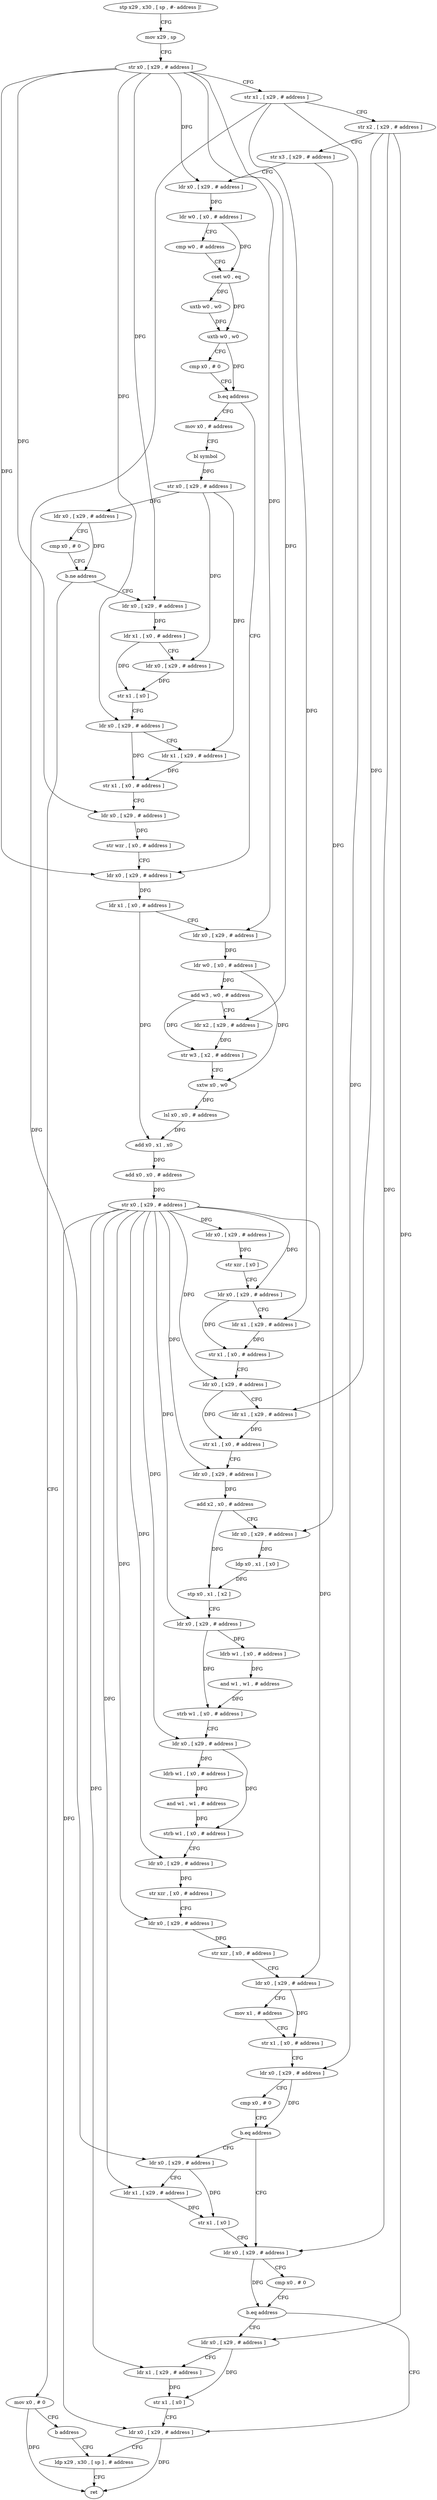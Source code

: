 digraph "func" {
"4436756" [label = "stp x29 , x30 , [ sp , #- address ]!" ]
"4436760" [label = "mov x29 , sp" ]
"4436764" [label = "str x0 , [ x29 , # address ]" ]
"4436768" [label = "str x1 , [ x29 , # address ]" ]
"4436772" [label = "str x2 , [ x29 , # address ]" ]
"4436776" [label = "str x3 , [ x29 , # address ]" ]
"4436780" [label = "ldr x0 , [ x29 , # address ]" ]
"4436784" [label = "ldr w0 , [ x0 , # address ]" ]
"4436788" [label = "cmp w0 , # address" ]
"4436792" [label = "cset w0 , eq" ]
"4436796" [label = "uxtb w0 , w0" ]
"4436800" [label = "uxtb w0 , w0" ]
"4436804" [label = "cmp x0 , # 0" ]
"4436808" [label = "b.eq address" ]
"4436880" [label = "ldr x0 , [ x29 , # address ]" ]
"4436812" [label = "mov x0 , # address" ]
"4436884" [label = "ldr x1 , [ x0 , # address ]" ]
"4436888" [label = "ldr x0 , [ x29 , # address ]" ]
"4436892" [label = "ldr w0 , [ x0 , # address ]" ]
"4436896" [label = "add w3 , w0 , # address" ]
"4436900" [label = "ldr x2 , [ x29 , # address ]" ]
"4436904" [label = "str w3 , [ x2 , # address ]" ]
"4436908" [label = "sxtw x0 , w0" ]
"4436912" [label = "lsl x0 , x0 , # address" ]
"4436916" [label = "add x0 , x1 , x0" ]
"4436920" [label = "add x0 , x0 , # address" ]
"4436924" [label = "str x0 , [ x29 , # address ]" ]
"4436928" [label = "ldr x0 , [ x29 , # address ]" ]
"4436932" [label = "str xzr , [ x0 ]" ]
"4436936" [label = "ldr x0 , [ x29 , # address ]" ]
"4436940" [label = "ldr x1 , [ x29 , # address ]" ]
"4436944" [label = "str x1 , [ x0 , # address ]" ]
"4436948" [label = "ldr x0 , [ x29 , # address ]" ]
"4436952" [label = "ldr x1 , [ x29 , # address ]" ]
"4436956" [label = "str x1 , [ x0 , # address ]" ]
"4436960" [label = "ldr x0 , [ x29 , # address ]" ]
"4436964" [label = "add x2 , x0 , # address" ]
"4436968" [label = "ldr x0 , [ x29 , # address ]" ]
"4436972" [label = "ldp x0 , x1 , [ x0 ]" ]
"4436976" [label = "stp x0 , x1 , [ x2 ]" ]
"4436980" [label = "ldr x0 , [ x29 , # address ]" ]
"4436984" [label = "ldrb w1 , [ x0 , # address ]" ]
"4436988" [label = "and w1 , w1 , # address" ]
"4436992" [label = "strb w1 , [ x0 , # address ]" ]
"4436996" [label = "ldr x0 , [ x29 , # address ]" ]
"4437000" [label = "ldrb w1 , [ x0 , # address ]" ]
"4437004" [label = "and w1 , w1 , # address" ]
"4437008" [label = "strb w1 , [ x0 , # address ]" ]
"4437012" [label = "ldr x0 , [ x29 , # address ]" ]
"4437016" [label = "str xzr , [ x0 , # address ]" ]
"4437020" [label = "ldr x0 , [ x29 , # address ]" ]
"4437024" [label = "str xzr , [ x0 , # address ]" ]
"4437028" [label = "ldr x0 , [ x29 , # address ]" ]
"4437032" [label = "mov x1 , # address" ]
"4437036" [label = "str x1 , [ x0 , # address ]" ]
"4437040" [label = "ldr x0 , [ x29 , # address ]" ]
"4437044" [label = "cmp x0 , # 0" ]
"4437048" [label = "b.eq address" ]
"4437064" [label = "ldr x0 , [ x29 , # address ]" ]
"4437052" [label = "ldr x0 , [ x29 , # address ]" ]
"4436816" [label = "bl symbol" ]
"4436820" [label = "str x0 , [ x29 , # address ]" ]
"4436824" [label = "ldr x0 , [ x29 , # address ]" ]
"4436828" [label = "cmp x0 , # 0" ]
"4436832" [label = "b.ne address" ]
"4436844" [label = "ldr x0 , [ x29 , # address ]" ]
"4436836" [label = "mov x0 , # 0" ]
"4437068" [label = "cmp x0 , # 0" ]
"4437072" [label = "b.eq address" ]
"4437088" [label = "ldr x0 , [ x29 , # address ]" ]
"4437076" [label = "ldr x0 , [ x29 , # address ]" ]
"4437056" [label = "ldr x1 , [ x29 , # address ]" ]
"4437060" [label = "str x1 , [ x0 ]" ]
"4436848" [label = "ldr x1 , [ x0 , # address ]" ]
"4436852" [label = "ldr x0 , [ x29 , # address ]" ]
"4436856" [label = "str x1 , [ x0 ]" ]
"4436860" [label = "ldr x0 , [ x29 , # address ]" ]
"4436864" [label = "ldr x1 , [ x29 , # address ]" ]
"4436868" [label = "str x1 , [ x0 , # address ]" ]
"4436872" [label = "ldr x0 , [ x29 , # address ]" ]
"4436876" [label = "str wzr , [ x0 , # address ]" ]
"4436840" [label = "b address" ]
"4437092" [label = "ldp x29 , x30 , [ sp ] , # address" ]
"4437080" [label = "ldr x1 , [ x29 , # address ]" ]
"4437084" [label = "str x1 , [ x0 ]" ]
"4437096" [label = "ret" ]
"4436756" -> "4436760" [ label = "CFG" ]
"4436760" -> "4436764" [ label = "CFG" ]
"4436764" -> "4436768" [ label = "CFG" ]
"4436764" -> "4436780" [ label = "DFG" ]
"4436764" -> "4436880" [ label = "DFG" ]
"4436764" -> "4436888" [ label = "DFG" ]
"4436764" -> "4436900" [ label = "DFG" ]
"4436764" -> "4436844" [ label = "DFG" ]
"4436764" -> "4436860" [ label = "DFG" ]
"4436764" -> "4436872" [ label = "DFG" ]
"4436768" -> "4436772" [ label = "CFG" ]
"4436768" -> "4436940" [ label = "DFG" ]
"4436768" -> "4437040" [ label = "DFG" ]
"4436768" -> "4437052" [ label = "DFG" ]
"4436772" -> "4436776" [ label = "CFG" ]
"4436772" -> "4436952" [ label = "DFG" ]
"4436772" -> "4437064" [ label = "DFG" ]
"4436772" -> "4437076" [ label = "DFG" ]
"4436776" -> "4436780" [ label = "CFG" ]
"4436776" -> "4436968" [ label = "DFG" ]
"4436780" -> "4436784" [ label = "DFG" ]
"4436784" -> "4436788" [ label = "CFG" ]
"4436784" -> "4436792" [ label = "DFG" ]
"4436788" -> "4436792" [ label = "CFG" ]
"4436792" -> "4436796" [ label = "DFG" ]
"4436792" -> "4436800" [ label = "DFG" ]
"4436796" -> "4436800" [ label = "DFG" ]
"4436800" -> "4436804" [ label = "CFG" ]
"4436800" -> "4436808" [ label = "DFG" ]
"4436804" -> "4436808" [ label = "CFG" ]
"4436808" -> "4436880" [ label = "CFG" ]
"4436808" -> "4436812" [ label = "CFG" ]
"4436880" -> "4436884" [ label = "DFG" ]
"4436812" -> "4436816" [ label = "CFG" ]
"4436884" -> "4436888" [ label = "CFG" ]
"4436884" -> "4436916" [ label = "DFG" ]
"4436888" -> "4436892" [ label = "DFG" ]
"4436892" -> "4436896" [ label = "DFG" ]
"4436892" -> "4436908" [ label = "DFG" ]
"4436896" -> "4436900" [ label = "CFG" ]
"4436896" -> "4436904" [ label = "DFG" ]
"4436900" -> "4436904" [ label = "DFG" ]
"4436904" -> "4436908" [ label = "CFG" ]
"4436908" -> "4436912" [ label = "DFG" ]
"4436912" -> "4436916" [ label = "DFG" ]
"4436916" -> "4436920" [ label = "DFG" ]
"4436920" -> "4436924" [ label = "DFG" ]
"4436924" -> "4436928" [ label = "DFG" ]
"4436924" -> "4436936" [ label = "DFG" ]
"4436924" -> "4436948" [ label = "DFG" ]
"4436924" -> "4436960" [ label = "DFG" ]
"4436924" -> "4436980" [ label = "DFG" ]
"4436924" -> "4436996" [ label = "DFG" ]
"4436924" -> "4437012" [ label = "DFG" ]
"4436924" -> "4437020" [ label = "DFG" ]
"4436924" -> "4437028" [ label = "DFG" ]
"4436924" -> "4437056" [ label = "DFG" ]
"4436924" -> "4437088" [ label = "DFG" ]
"4436924" -> "4437080" [ label = "DFG" ]
"4436928" -> "4436932" [ label = "DFG" ]
"4436932" -> "4436936" [ label = "CFG" ]
"4436936" -> "4436940" [ label = "CFG" ]
"4436936" -> "4436944" [ label = "DFG" ]
"4436940" -> "4436944" [ label = "DFG" ]
"4436944" -> "4436948" [ label = "CFG" ]
"4436948" -> "4436952" [ label = "CFG" ]
"4436948" -> "4436956" [ label = "DFG" ]
"4436952" -> "4436956" [ label = "DFG" ]
"4436956" -> "4436960" [ label = "CFG" ]
"4436960" -> "4436964" [ label = "DFG" ]
"4436964" -> "4436968" [ label = "CFG" ]
"4436964" -> "4436976" [ label = "DFG" ]
"4436968" -> "4436972" [ label = "DFG" ]
"4436972" -> "4436976" [ label = "DFG" ]
"4436976" -> "4436980" [ label = "CFG" ]
"4436980" -> "4436984" [ label = "DFG" ]
"4436980" -> "4436992" [ label = "DFG" ]
"4436984" -> "4436988" [ label = "DFG" ]
"4436988" -> "4436992" [ label = "DFG" ]
"4436992" -> "4436996" [ label = "CFG" ]
"4436996" -> "4437000" [ label = "DFG" ]
"4436996" -> "4437008" [ label = "DFG" ]
"4437000" -> "4437004" [ label = "DFG" ]
"4437004" -> "4437008" [ label = "DFG" ]
"4437008" -> "4437012" [ label = "CFG" ]
"4437012" -> "4437016" [ label = "DFG" ]
"4437016" -> "4437020" [ label = "CFG" ]
"4437020" -> "4437024" [ label = "DFG" ]
"4437024" -> "4437028" [ label = "CFG" ]
"4437028" -> "4437032" [ label = "CFG" ]
"4437028" -> "4437036" [ label = "DFG" ]
"4437032" -> "4437036" [ label = "CFG" ]
"4437036" -> "4437040" [ label = "CFG" ]
"4437040" -> "4437044" [ label = "CFG" ]
"4437040" -> "4437048" [ label = "DFG" ]
"4437044" -> "4437048" [ label = "CFG" ]
"4437048" -> "4437064" [ label = "CFG" ]
"4437048" -> "4437052" [ label = "CFG" ]
"4437064" -> "4437068" [ label = "CFG" ]
"4437064" -> "4437072" [ label = "DFG" ]
"4437052" -> "4437056" [ label = "CFG" ]
"4437052" -> "4437060" [ label = "DFG" ]
"4436816" -> "4436820" [ label = "DFG" ]
"4436820" -> "4436824" [ label = "DFG" ]
"4436820" -> "4436852" [ label = "DFG" ]
"4436820" -> "4436864" [ label = "DFG" ]
"4436824" -> "4436828" [ label = "CFG" ]
"4436824" -> "4436832" [ label = "DFG" ]
"4436828" -> "4436832" [ label = "CFG" ]
"4436832" -> "4436844" [ label = "CFG" ]
"4436832" -> "4436836" [ label = "CFG" ]
"4436844" -> "4436848" [ label = "DFG" ]
"4436836" -> "4436840" [ label = "CFG" ]
"4436836" -> "4437096" [ label = "DFG" ]
"4437068" -> "4437072" [ label = "CFG" ]
"4437072" -> "4437088" [ label = "CFG" ]
"4437072" -> "4437076" [ label = "CFG" ]
"4437088" -> "4437092" [ label = "CFG" ]
"4437088" -> "4437096" [ label = "DFG" ]
"4437076" -> "4437080" [ label = "CFG" ]
"4437076" -> "4437084" [ label = "DFG" ]
"4437056" -> "4437060" [ label = "DFG" ]
"4437060" -> "4437064" [ label = "CFG" ]
"4436848" -> "4436852" [ label = "CFG" ]
"4436848" -> "4436856" [ label = "DFG" ]
"4436852" -> "4436856" [ label = "DFG" ]
"4436856" -> "4436860" [ label = "CFG" ]
"4436860" -> "4436864" [ label = "CFG" ]
"4436860" -> "4436868" [ label = "DFG" ]
"4436864" -> "4436868" [ label = "DFG" ]
"4436868" -> "4436872" [ label = "CFG" ]
"4436872" -> "4436876" [ label = "DFG" ]
"4436876" -> "4436880" [ label = "CFG" ]
"4436840" -> "4437092" [ label = "CFG" ]
"4437092" -> "4437096" [ label = "CFG" ]
"4437080" -> "4437084" [ label = "DFG" ]
"4437084" -> "4437088" [ label = "CFG" ]
}
